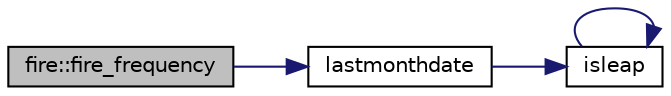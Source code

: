 digraph "fire::fire_frequency"
{
 // LATEX_PDF_SIZE
  edge [fontname="Helvetica",fontsize="10",labelfontname="Helvetica",labelfontsize="10"];
  node [fontname="Helvetica",fontsize="10",shape=record];
  rankdir="LR";
  Node1 [label="fire::fire_frequency",height=0.2,width=0.4,color="black", fillcolor="grey75", style="filled", fontcolor="black",tooltip="This subroutine will evaluate whether fire conditions exist, and if that is the case,..."];
  Node1 -> Node2 [color="midnightblue",fontsize="10",style="solid"];
  Node2 [label="lastmonthdate",height=0.2,width=0.4,color="black", fillcolor="white", style="filled",URL="$invmondays_8f90.html#a6d8d52f8e0c5ef504c1a38a72cda5b01",tooltip=" "];
  Node2 -> Node3 [color="midnightblue",fontsize="10",style="solid"];
  Node3 [label="isleap",height=0.2,width=0.4,color="black", fillcolor="white", style="filled",URL="$dateutils_8f90.html#acbfdb1c78beb593447108203011b380c",tooltip=" "];
  Node3 -> Node3 [color="midnightblue",fontsize="10",style="solid"];
}

